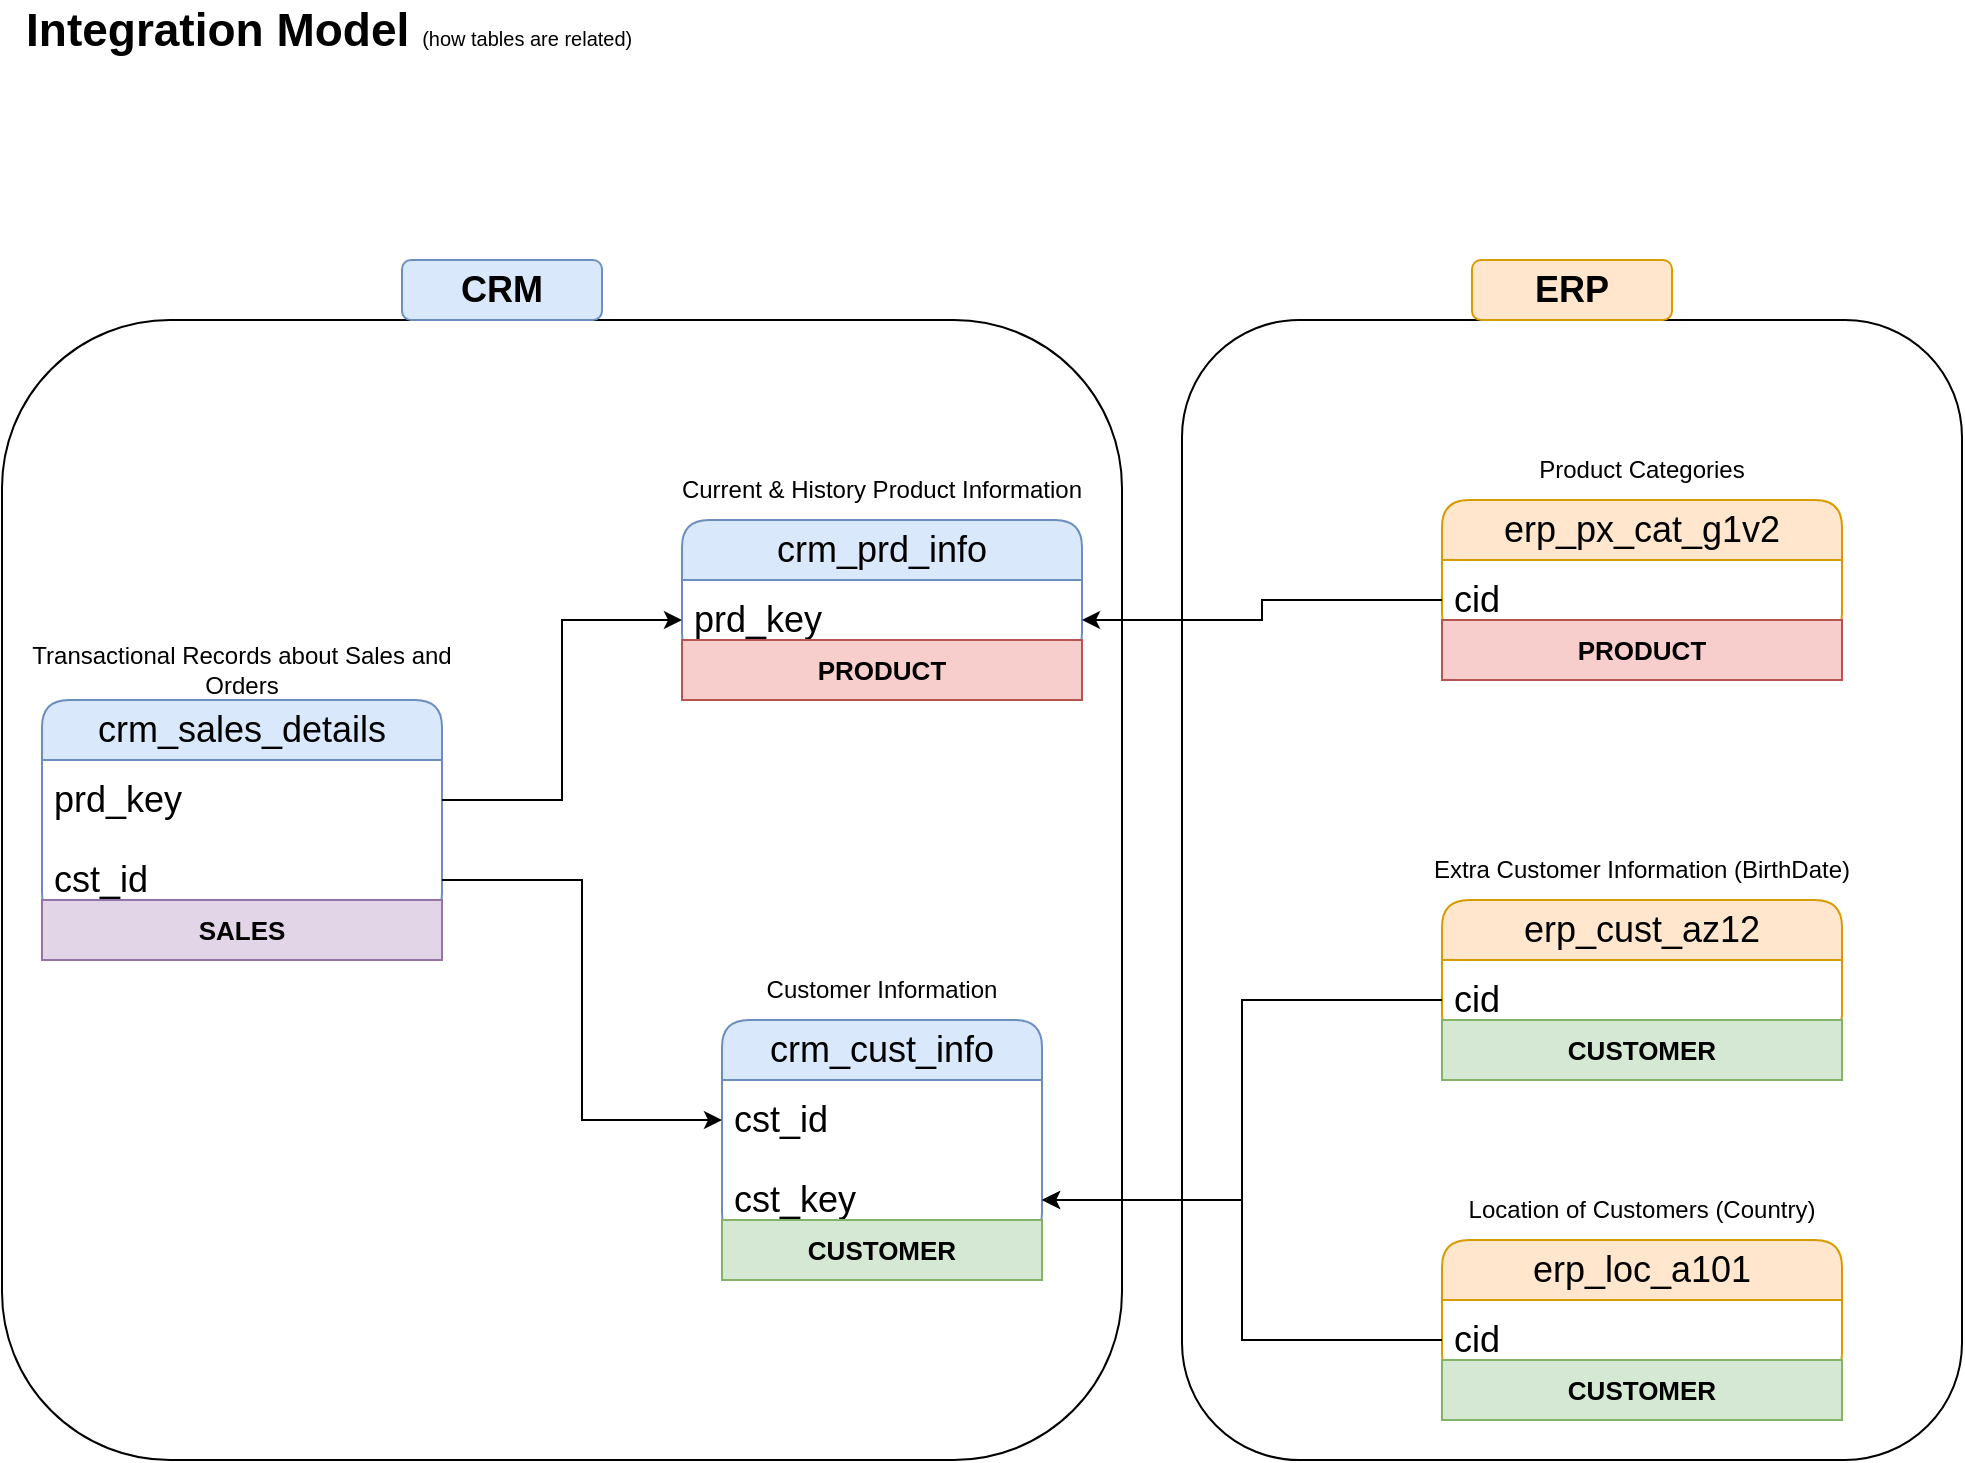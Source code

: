 <mxfile version="27.0.9">
  <diagram name="Page-1" id="DBURFXKT9Nn165P1PjoX">
    <mxGraphModel dx="1042" dy="626" grid="1" gridSize="10" guides="1" tooltips="1" connect="1" arrows="1" fold="1" page="1" pageScale="1" pageWidth="850" pageHeight="1100" math="0" shadow="0">
      <root>
        <mxCell id="0" />
        <mxCell id="1" parent="0" />
        <mxCell id="tVYNXHtNFq-kJzAmVr61-1" value="&lt;font style=&quot;font-weight: bold; font-size: 23px;&quot;&gt;Integration Model &lt;/font&gt;&lt;font size=&quot;1&quot; style=&quot;&quot;&gt;(how tables are related)&lt;/font&gt;" style="text;html=1;align=left;verticalAlign=middle;whiteSpace=wrap;rounded=0;" parent="1" vertex="1">
          <mxGeometry x="10" y="20" width="360" height="30" as="geometry" />
        </mxCell>
        <mxCell id="Y8nnRuXp7fF5bFyqxmvt-1" value="crm_cust_info" style="swimlane;fontStyle=0;childLayout=stackLayout;horizontal=1;startSize=30;horizontalStack=0;resizeParent=1;resizeParentMax=0;resizeLast=0;collapsible=1;marginBottom=0;whiteSpace=wrap;html=1;rounded=1;fillColor=#dae8fc;strokeColor=#6c8ebf;fontSize=18;" parent="1" vertex="1">
          <mxGeometry x="360" y="530" width="160" height="110" as="geometry" />
        </mxCell>
        <mxCell id="Y8nnRuXp7fF5bFyqxmvt-2" value="cst_id" style="text;strokeColor=none;fillColor=none;align=left;verticalAlign=middle;spacingLeft=4;spacingRight=4;overflow=hidden;points=[[0,0.5],[1,0.5]];portConstraint=eastwest;rotatable=0;whiteSpace=wrap;html=1;fontSize=18;" parent="Y8nnRuXp7fF5bFyqxmvt-1" vertex="1">
          <mxGeometry y="30" width="160" height="40" as="geometry" />
        </mxCell>
        <mxCell id="Y8nnRuXp7fF5bFyqxmvt-20" value="cst_key" style="text;strokeColor=none;fillColor=none;align=left;verticalAlign=middle;spacingLeft=4;spacingRight=4;overflow=hidden;points=[[0,0.5],[1,0.5]];portConstraint=eastwest;rotatable=0;whiteSpace=wrap;html=1;fontSize=18;" parent="Y8nnRuXp7fF5bFyqxmvt-1" vertex="1">
          <mxGeometry y="70" width="160" height="40" as="geometry" />
        </mxCell>
        <mxCell id="Y8nnRuXp7fF5bFyqxmvt-5" value="Customer Information" style="text;html=1;align=center;verticalAlign=middle;whiteSpace=wrap;rounded=0;" parent="1" vertex="1">
          <mxGeometry x="370" y="500" width="140" height="30" as="geometry" />
        </mxCell>
        <mxCell id="Y8nnRuXp7fF5bFyqxmvt-6" value="crm_prd_info" style="swimlane;fontStyle=0;childLayout=stackLayout;horizontal=1;startSize=30;horizontalStack=0;resizeParent=1;resizeParentMax=0;resizeLast=0;collapsible=1;marginBottom=0;whiteSpace=wrap;html=1;rounded=1;fillColor=#dae8fc;strokeColor=#6c8ebf;fontSize=18;" parent="1" vertex="1">
          <mxGeometry x="340" y="280" width="200" height="70" as="geometry" />
        </mxCell>
        <mxCell id="Y8nnRuXp7fF5bFyqxmvt-7" value="prd_key" style="text;strokeColor=none;fillColor=none;align=left;verticalAlign=middle;spacingLeft=4;spacingRight=4;overflow=hidden;points=[[0,0.5],[1,0.5]];portConstraint=eastwest;rotatable=0;whiteSpace=wrap;html=1;fontSize=18;" parent="Y8nnRuXp7fF5bFyqxmvt-6" vertex="1">
          <mxGeometry y="30" width="200" height="40" as="geometry" />
        </mxCell>
        <mxCell id="Y8nnRuXp7fF5bFyqxmvt-8" value="Current &amp;amp; History Product Information" style="text;html=1;align=center;verticalAlign=middle;whiteSpace=wrap;rounded=0;" parent="1" vertex="1">
          <mxGeometry x="330" y="250" width="220" height="30" as="geometry" />
        </mxCell>
        <mxCell id="Y8nnRuXp7fF5bFyqxmvt-9" value="crm_sales_details" style="swimlane;fontStyle=0;childLayout=stackLayout;horizontal=1;startSize=30;horizontalStack=0;resizeParent=1;resizeParentMax=0;resizeLast=0;collapsible=1;marginBottom=0;whiteSpace=wrap;html=1;rounded=1;fillColor=#dae8fc;strokeColor=#6c8ebf;fontSize=18;" parent="1" vertex="1">
          <mxGeometry x="20" y="370" width="200" height="110" as="geometry" />
        </mxCell>
        <mxCell id="Y8nnRuXp7fF5bFyqxmvt-10" value="prd_key" style="text;strokeColor=none;fillColor=none;align=left;verticalAlign=middle;spacingLeft=4;spacingRight=4;overflow=hidden;points=[[0,0.5],[1,0.5]];portConstraint=eastwest;rotatable=0;whiteSpace=wrap;html=1;fontSize=18;" parent="Y8nnRuXp7fF5bFyqxmvt-9" vertex="1">
          <mxGeometry y="30" width="200" height="40" as="geometry" />
        </mxCell>
        <mxCell id="Y8nnRuXp7fF5bFyqxmvt-12" value="cst_id" style="text;strokeColor=none;fillColor=none;align=left;verticalAlign=middle;spacingLeft=4;spacingRight=4;overflow=hidden;points=[[0,0.5],[1,0.5]];portConstraint=eastwest;rotatable=0;whiteSpace=wrap;html=1;fontSize=18;" parent="Y8nnRuXp7fF5bFyqxmvt-9" vertex="1">
          <mxGeometry y="70" width="200" height="40" as="geometry" />
        </mxCell>
        <mxCell id="Y8nnRuXp7fF5bFyqxmvt-11" value="Transactional Records about Sales and Orders" style="text;html=1;align=center;verticalAlign=middle;whiteSpace=wrap;rounded=0;" parent="1" vertex="1">
          <mxGeometry x="10" y="340" width="220" height="30" as="geometry" />
        </mxCell>
        <mxCell id="Y8nnRuXp7fF5bFyqxmvt-13" style="edgeStyle=orthogonalEdgeStyle;rounded=0;orthogonalLoop=1;jettySize=auto;html=1;entryX=0;entryY=0.5;entryDx=0;entryDy=0;" parent="1" source="Y8nnRuXp7fF5bFyqxmvt-12" target="Y8nnRuXp7fF5bFyqxmvt-2" edge="1">
          <mxGeometry relative="1" as="geometry" />
        </mxCell>
        <mxCell id="Y8nnRuXp7fF5bFyqxmvt-14" style="edgeStyle=orthogonalEdgeStyle;rounded=0;orthogonalLoop=1;jettySize=auto;html=1;entryX=0;entryY=0.5;entryDx=0;entryDy=0;" parent="1" source="Y8nnRuXp7fF5bFyqxmvt-10" target="Y8nnRuXp7fF5bFyqxmvt-7" edge="1">
          <mxGeometry relative="1" as="geometry" />
        </mxCell>
        <mxCell id="Y8nnRuXp7fF5bFyqxmvt-17" value="erp_cust_az12" style="swimlane;fontStyle=0;childLayout=stackLayout;horizontal=1;startSize=30;horizontalStack=0;resizeParent=1;resizeParentMax=0;resizeLast=0;collapsible=1;marginBottom=0;whiteSpace=wrap;html=1;rounded=1;fillColor=#ffe6cc;strokeColor=#d79b00;fontSize=18;" parent="1" vertex="1">
          <mxGeometry x="720" y="470" width="200" height="70" as="geometry" />
        </mxCell>
        <mxCell id="Y8nnRuXp7fF5bFyqxmvt-18" value="cid" style="text;strokeColor=none;fillColor=none;align=left;verticalAlign=middle;spacingLeft=4;spacingRight=4;overflow=hidden;points=[[0,0.5],[1,0.5]];portConstraint=eastwest;rotatable=0;whiteSpace=wrap;html=1;fontSize=18;" parent="Y8nnRuXp7fF5bFyqxmvt-17" vertex="1">
          <mxGeometry y="30" width="200" height="40" as="geometry" />
        </mxCell>
        <mxCell id="Y8nnRuXp7fF5bFyqxmvt-19" value="Extra Customer Information (BirthDate)" style="text;html=1;align=center;verticalAlign=middle;whiteSpace=wrap;rounded=0;" parent="1" vertex="1">
          <mxGeometry x="710" y="440" width="220" height="30" as="geometry" />
        </mxCell>
        <mxCell id="Y8nnRuXp7fF5bFyqxmvt-21" style="edgeStyle=orthogonalEdgeStyle;rounded=0;orthogonalLoop=1;jettySize=auto;html=1;entryX=1;entryY=0.5;entryDx=0;entryDy=0;" parent="1" source="Y8nnRuXp7fF5bFyqxmvt-18" target="Y8nnRuXp7fF5bFyqxmvt-20" edge="1">
          <mxGeometry relative="1" as="geometry" />
        </mxCell>
        <mxCell id="Y8nnRuXp7fF5bFyqxmvt-22" value="erp_loc_a101" style="swimlane;fontStyle=0;childLayout=stackLayout;horizontal=1;startSize=30;horizontalStack=0;resizeParent=1;resizeParentMax=0;resizeLast=0;collapsible=1;marginBottom=0;whiteSpace=wrap;html=1;rounded=1;fillColor=#ffe6cc;strokeColor=#d79b00;fontSize=18;" parent="1" vertex="1">
          <mxGeometry x="720" y="640" width="200" height="70" as="geometry" />
        </mxCell>
        <mxCell id="Y8nnRuXp7fF5bFyqxmvt-23" value="cid" style="text;strokeColor=none;fillColor=none;align=left;verticalAlign=middle;spacingLeft=4;spacingRight=4;overflow=hidden;points=[[0,0.5],[1,0.5]];portConstraint=eastwest;rotatable=0;whiteSpace=wrap;html=1;fontSize=18;" parent="Y8nnRuXp7fF5bFyqxmvt-22" vertex="1">
          <mxGeometry y="30" width="200" height="40" as="geometry" />
        </mxCell>
        <mxCell id="Y8nnRuXp7fF5bFyqxmvt-24" value="Location of Customers (Country)" style="text;html=1;align=center;verticalAlign=middle;whiteSpace=wrap;rounded=0;" parent="1" vertex="1">
          <mxGeometry x="710" y="610" width="220" height="30" as="geometry" />
        </mxCell>
        <mxCell id="Y8nnRuXp7fF5bFyqxmvt-25" style="edgeStyle=orthogonalEdgeStyle;rounded=0;orthogonalLoop=1;jettySize=auto;html=1;entryX=1;entryY=0.5;entryDx=0;entryDy=0;" parent="1" source="Y8nnRuXp7fF5bFyqxmvt-23" target="Y8nnRuXp7fF5bFyqxmvt-20" edge="1">
          <mxGeometry relative="1" as="geometry" />
        </mxCell>
        <mxCell id="Y8nnRuXp7fF5bFyqxmvt-26" value="erp_px_cat_g1v2" style="swimlane;fontStyle=0;childLayout=stackLayout;horizontal=1;startSize=30;horizontalStack=0;resizeParent=1;resizeParentMax=0;resizeLast=0;collapsible=1;marginBottom=0;whiteSpace=wrap;html=1;rounded=1;fillColor=#ffe6cc;strokeColor=#d79b00;fontSize=18;" parent="1" vertex="1">
          <mxGeometry x="720" y="270" width="200" height="70" as="geometry" />
        </mxCell>
        <mxCell id="Y8nnRuXp7fF5bFyqxmvt-27" value="cid" style="text;strokeColor=none;fillColor=none;align=left;verticalAlign=middle;spacingLeft=4;spacingRight=4;overflow=hidden;points=[[0,0.5],[1,0.5]];portConstraint=eastwest;rotatable=0;whiteSpace=wrap;html=1;fontSize=18;" parent="Y8nnRuXp7fF5bFyqxmvt-26" vertex="1">
          <mxGeometry y="30" width="200" height="40" as="geometry" />
        </mxCell>
        <mxCell id="Y8nnRuXp7fF5bFyqxmvt-28" value="Product Categories" style="text;html=1;align=center;verticalAlign=middle;whiteSpace=wrap;rounded=0;" parent="1" vertex="1">
          <mxGeometry x="710" y="240" width="220" height="30" as="geometry" />
        </mxCell>
        <mxCell id="Y8nnRuXp7fF5bFyqxmvt-29" style="edgeStyle=orthogonalEdgeStyle;rounded=0;orthogonalLoop=1;jettySize=auto;html=1;entryX=1;entryY=0.5;entryDx=0;entryDy=0;" parent="1" source="Y8nnRuXp7fF5bFyqxmvt-27" target="Y8nnRuXp7fF5bFyqxmvt-7" edge="1">
          <mxGeometry relative="1" as="geometry" />
        </mxCell>
        <mxCell id="Y8nnRuXp7fF5bFyqxmvt-30" value="" style="rounded=1;whiteSpace=wrap;html=1;fillColor=none;" parent="1" vertex="1">
          <mxGeometry y="180" width="560" height="570" as="geometry" />
        </mxCell>
        <mxCell id="Y8nnRuXp7fF5bFyqxmvt-31" value="&lt;b&gt;&lt;font style=&quot;font-size: 18px;&quot;&gt;CRM&lt;/font&gt;&lt;/b&gt;" style="text;html=1;align=center;verticalAlign=middle;whiteSpace=wrap;rounded=1;fillColor=#dae8fc;strokeColor=#6c8ebf;" parent="1" vertex="1">
          <mxGeometry x="200" y="150" width="100" height="30" as="geometry" />
        </mxCell>
        <mxCell id="Y8nnRuXp7fF5bFyqxmvt-33" value="" style="rounded=1;whiteSpace=wrap;html=1;fillColor=none;" parent="1" vertex="1">
          <mxGeometry x="590" y="180" width="390" height="570" as="geometry" />
        </mxCell>
        <mxCell id="Y8nnRuXp7fF5bFyqxmvt-34" value="&lt;b&gt;&lt;font style=&quot;font-size: 18px;&quot;&gt;ERP&lt;/font&gt;&lt;/b&gt;" style="text;html=1;align=center;verticalAlign=middle;whiteSpace=wrap;rounded=1;fillColor=#ffe6cc;strokeColor=#d79b00;" parent="1" vertex="1">
          <mxGeometry x="735" y="150" width="100" height="30" as="geometry" />
        </mxCell>
        <mxCell id="7f_Z17biy0E_nQRjL_f4-1" value="PRODUCT" style="text;html=1;strokeColor=#b85450;fillColor=#f8cecc;align=center;verticalAlign=middle;whiteSpace=wrap;overflow=hidden;fontSize=13;fontStyle=1" parent="1" vertex="1">
          <mxGeometry x="340" y="340" width="200" height="30" as="geometry" />
        </mxCell>
        <mxCell id="7f_Z17biy0E_nQRjL_f4-2" value="PRODUCT" style="text;html=1;strokeColor=#b85450;fillColor=#f8cecc;align=center;verticalAlign=middle;whiteSpace=wrap;overflow=hidden;fontSize=13;fontStyle=1" parent="1" vertex="1">
          <mxGeometry x="720" y="330" width="200" height="30" as="geometry" />
        </mxCell>
        <mxCell id="7f_Z17biy0E_nQRjL_f4-3" value="CUSTOMER" style="text;html=1;strokeColor=#82b366;fillColor=#d5e8d4;align=center;verticalAlign=middle;whiteSpace=wrap;overflow=hidden;fontSize=13;fontStyle=1" parent="1" vertex="1">
          <mxGeometry x="360" y="630" width="160" height="30" as="geometry" />
        </mxCell>
        <mxCell id="XWTs3T5IYIciiG88KfXW-1" value="CUSTOMER" style="text;html=1;strokeColor=#82b366;fillColor=#d5e8d4;align=center;verticalAlign=middle;whiteSpace=wrap;overflow=hidden;fontSize=13;fontStyle=1" vertex="1" parent="1">
          <mxGeometry x="720" y="530" width="200" height="30" as="geometry" />
        </mxCell>
        <mxCell id="XWTs3T5IYIciiG88KfXW-2" value="CUSTOMER" style="text;html=1;strokeColor=#82b366;fillColor=#d5e8d4;align=center;verticalAlign=middle;whiteSpace=wrap;overflow=hidden;fontSize=13;fontStyle=1" vertex="1" parent="1">
          <mxGeometry x="720" y="700" width="200" height="30" as="geometry" />
        </mxCell>
        <mxCell id="XWTs3T5IYIciiG88KfXW-3" value="SALES" style="text;html=1;strokeColor=#9673a6;fillColor=#e1d5e7;align=center;verticalAlign=middle;whiteSpace=wrap;overflow=hidden;fontSize=13;fontStyle=1" vertex="1" parent="1">
          <mxGeometry x="20" y="470" width="200" height="30" as="geometry" />
        </mxCell>
      </root>
    </mxGraphModel>
  </diagram>
</mxfile>
